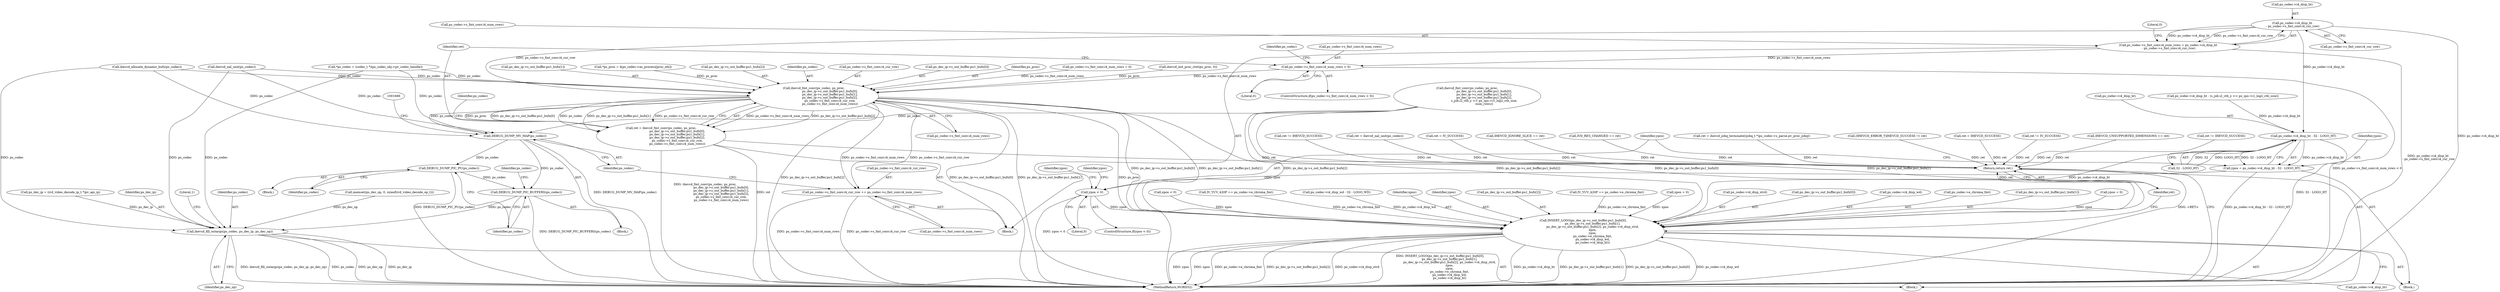 digraph "0_Android_a33f6725d7e9f92330f995ce2dcf4faa33f6433f@pointer" {
"1001601" [label="(Call,ps_codec->i4_disp_ht\n - ps_codec->s_fmt_conv.i4_cur_row)"];
"1001595" [label="(Call,ps_codec->s_fmt_conv.i4_num_rows = ps_codec->i4_disp_ht\n - ps_codec->s_fmt_conv.i4_cur_row)"];
"1001621" [label="(Call,ps_codec->s_fmt_conv.i4_num_rows < 0)"];
"1001637" [label="(Call,ihevcd_fmt_conv(ps_codec, ps_proc,\n                                  ps_dec_ip->s_out_buffer.pu1_bufs[0],\n                                  ps_dec_ip->s_out_buffer.pu1_bufs[1],\n                                  ps_dec_ip->s_out_buffer.pu1_bufs[2],\n                                  ps_codec->s_fmt_conv.i4_cur_row,\n                                  ps_codec->s_fmt_conv.i4_num_rows))"];
"1001635" [label="(Call,ret = ihevcd_fmt_conv(ps_codec, ps_proc,\n                                  ps_dec_ip->s_out_buffer.pu1_bufs[0],\n                                  ps_dec_ip->s_out_buffer.pu1_bufs[1],\n                                  ps_dec_ip->s_out_buffer.pu1_bufs[2],\n                                  ps_codec->s_fmt_conv.i4_cur_row,\n                                  ps_codec->s_fmt_conv.i4_num_rows))"];
"1001904" [label="(Return,return ret;)"];
"1001671" [label="(Call,ps_codec->s_fmt_conv.i4_cur_row += ps_codec->s_fmt_conv.i4_num_rows)"];
"1001682" [label="(Call,DEBUG_DUMP_MV_MAP(ps_codec))"];
"1001815" [label="(Call,DEBUG_DUMP_PIC_PU(ps_codec))"];
"1001817" [label="(Call,DEBUG_DUMP_PIC_BUFFERS(ps_codec))"];
"1001823" [label="(Call,ihevcd_fill_outargs(ps_codec, ps_dec_ip, ps_dec_op))"];
"1001868" [label="(Call,INSERT_LOGO(ps_dec_ip->s_out_buffer.pu1_bufs[0],\n                    ps_dec_ip->s_out_buffer.pu1_bufs[1],\n                    ps_dec_ip->s_out_buffer.pu1_bufs[2], ps_codec->i4_disp_strd,\n                    xpos,\n                    ypos,\n                    ps_codec->e_chroma_fmt,\n                    ps_codec->i4_disp_wd,\n                    ps_codec->i4_disp_ht))"];
"1001847" [label="(Call,ps_codec->i4_disp_ht - 32 - LOGO_HT)"];
"1001845" [label="(Call,ypos = ps_codec->i4_disp_ht - 32 - LOGO_HT)"];
"1001855" [label="(Call,ypos < 0)"];
"1001671" [label="(Call,ps_codec->s_fmt_conv.i4_cur_row += ps_codec->s_fmt_conv.i4_num_rows)"];
"1001113" [label="(Call,IHEVCD_UNSUPPORTED_DIMENSIONS == ret)"];
"1001222" [label="(Call,ret != IHEVCD_SUCCESS)"];
"1001845" [label="(Call,ypos = ps_codec->i4_disp_ht - 32 - LOGO_HT)"];
"1001857" [label="(Literal,0)"];
"1001601" [label="(Call,ps_codec->i4_disp_ht\n - ps_codec->s_fmt_conv.i4_cur_row)"];
"1000189" [label="(Call,memset(ps_dec_op, 0, sizeof(ivd_video_decode_op_t)))"];
"1001854" [label="(ControlStructure,if(ypos < 0))"];
"1001155" [label="(Call,ret != IHEVCD_SUCCESS)"];
"1001890" [label="(Call,ps_codec->i4_disp_strd)"];
"1001823" [label="(Call,ihevcd_fill_outargs(ps_codec, ps_dec_ip, ps_dec_op))"];
"1001602" [label="(Call,ps_codec->i4_disp_ht)"];
"1001587" [label="(Call,*ps_proc = &ps_codec->as_process[proc_idx])"];
"1001869" [label="(Call,ps_dec_ip->s_out_buffer.pu1_bufs[0])"];
"1001898" [label="(Call,ps_codec->i4_disp_wd)"];
"1001596" [label="(Call,ps_codec->s_fmt_conv.i4_num_rows)"];
"1001635" [label="(Call,ret = ihevcd_fmt_conv(ps_codec, ps_proc,\n                                  ps_dec_ip->s_out_buffer.pu1_bufs[0],\n                                  ps_dec_ip->s_out_buffer.pu1_bufs[1],\n                                  ps_dec_ip->s_out_buffer.pu1_bufs[2],\n                                  ps_codec->s_fmt_conv.i4_cur_row,\n                                  ps_codec->s_fmt_conv.i4_num_rows))"];
"1001682" [label="(Call,DEBUG_DUMP_MV_MAP(ps_codec))"];
"1000972" [label="(Call,ret = ihevcd_nal_unit(ps_codec))"];
"1001895" [label="(Call,ps_codec->e_chroma_fmt)"];
"1001863" [label="(Identifier,xpos)"];
"1001876" [label="(Call,ps_dec_ip->s_out_buffer.pu1_bufs[1])"];
"1001858" [label="(Call,ypos = 0)"];
"1000146" [label="(Call,ret = IV_SUCCESS)"];
"1001074" [label="(Call,IHEVCD_IGNORE_SLICE == ret)"];
"1001851" [label="(Call,32 - LOGO_HT)"];
"1001622" [label="(Call,ps_codec->s_fmt_conv.i4_num_rows)"];
"1001859" [label="(Identifier,ypos)"];
"1001672" [label="(Call,ps_codec->s_fmt_conv.i4_cur_row)"];
"1001905" [label="(Identifier,ret)"];
"1001862" [label="(Call,xpos < 0)"];
"1001901" [label="(Call,ps_codec->i4_disp_ht)"];
"1000172" [label="(Call,ps_dec_ip = (ivd_video_decode_ip_t *)pv_api_ip)"];
"1001654" [label="(Call,ps_dec_ip->s_out_buffer.pu1_bufs[2])"];
"1001243" [label="(Block,)"];
"1001110" [label="(Call,IVD_RES_CHANGED == ret)"];
"1001295" [label="(Call,IV_YUV_420P == ps_codec->e_chroma_fmt)"];
"1001627" [label="(Literal,0)"];
"1001636" [label="(Identifier,ret)"];
"1001904" [label="(Return,return ret;)"];
"1001612" [label="(Literal,0)"];
"1001384" [label="(Call,ret = ihevcd_jobq_terminate((jobq_t *)ps_codec->s_parse.pv_proc_jobq))"];
"1001825" [label="(Identifier,ps_dec_ip)"];
"1000974" [label="(Call,ihevcd_nal_unit(ps_codec))"];
"1001426" [label="(Call,(IHEVCD_ERROR_T)IHEVCD_SUCCESS != ret)"];
"1001605" [label="(Call,ps_codec->s_fmt_conv.i4_cur_row)"];
"1001818" [label="(Identifier,ps_codec)"];
"1000150" [label="(Call,*ps_codec = (codec_t *)(ps_codec_obj->pv_codec_handle))"];
"1001512" [label="(Call,ps_codec->i4_disp_ht - (s_job.i2_ctb_y << ps_sps->i1_log2_ctb_size))"];
"1001855" [label="(Call,ypos < 0)"];
"1001620" [label="(ControlStructure,if(ps_codec->s_fmt_conv.i4_num_rows < 0))"];
"1001837" [label="(Call,ps_codec->i4_disp_wd - 32 - LOGO_WD)"];
"1001638" [label="(Identifier,ps_codec)"];
"1001906" [label="(MethodReturn,WORD32)"];
"1001661" [label="(Call,ps_codec->s_fmt_conv.i4_cur_row)"];
"1001856" [label="(Identifier,ypos)"];
"1001683" [label="(Identifier,ps_codec)"];
"1001631" [label="(Identifier,ps_codec)"];
"1001640" [label="(Call,ps_dec_ip->s_out_buffer.pu1_bufs[0])"];
"1001847" [label="(Call,ps_codec->i4_disp_ht - 32 - LOGO_HT)"];
"1001637" [label="(Call,ihevcd_fmt_conv(ps_codec, ps_proc,\n                                  ps_dec_ip->s_out_buffer.pu1_bufs[0],\n                                  ps_dec_ip->s_out_buffer.pu1_bufs[1],\n                                  ps_dec_ip->s_out_buffer.pu1_bufs[2],\n                                  ps_codec->s_fmt_conv.i4_cur_row,\n                                  ps_codec->s_fmt_conv.i4_num_rows))"];
"1001833" [label="(Block,)"];
"1001829" [label="(Literal,1)"];
"1001639" [label="(Identifier,ps_proc)"];
"1001826" [label="(Identifier,ps_dec_op)"];
"1001666" [label="(Call,ps_codec->s_fmt_conv.i4_num_rows)"];
"1001585" [label="(Block,)"];
"1001814" [label="(Block,)"];
"1001893" [label="(Identifier,xpos)"];
"1001816" [label="(Identifier,ps_codec)"];
"1001894" [label="(Identifier,ypos)"];
"1001186" [label="(Call,ihevcd_allocate_dynamic_bufs(ps_codec))"];
"1000144" [label="(Block,)"];
"1001817" [label="(Call,DEBUG_DUMP_PIC_BUFFERS(ps_codec))"];
"1001628" [label="(Call,ps_codec->s_fmt_conv.i4_num_rows = 0)"];
"1001846" [label="(Identifier,ypos)"];
"1001824" [label="(Identifier,ps_codec)"];
"1001677" [label="(Call,ps_codec->s_fmt_conv.i4_num_rows)"];
"1001617" [label="(Call,ihevcd_init_proc_ctxt(ps_proc, 0))"];
"1001168" [label="(Call,ret = IHEVCD_SUCCESS)"];
"1001530" [label="(Call,ihevcd_fmt_conv(ps_codec, ps_proc,\n                                    ps_dec_ip->s_out_buffer.pu1_bufs[0],\n                                    ps_dec_ip->s_out_buffer.pu1_bufs[1],\n                                    ps_dec_ip->s_out_buffer.pu1_bufs[2],\n                                    s_job.i2_ctb_y << ps_sps->i1_log2_ctb_size,\n                                    num_rows))"];
"1001595" [label="(Call,ps_codec->s_fmt_conv.i4_num_rows = ps_codec->i4_disp_ht\n - ps_codec->s_fmt_conv.i4_cur_row)"];
"1001189" [label="(Call,ret != IV_SUCCESS)"];
"1001815" [label="(Call,DEBUG_DUMP_PIC_PU(ps_codec))"];
"1001674" [label="(Identifier,ps_codec)"];
"1001883" [label="(Call,ps_dec_ip->s_out_buffer.pu1_bufs[2])"];
"1001621" [label="(Call,ps_codec->s_fmt_conv.i4_num_rows < 0)"];
"1001821" [label="(Identifier,ps_codec)"];
"1001868" [label="(Call,INSERT_LOGO(ps_dec_ip->s_out_buffer.pu1_bufs[0],\n                    ps_dec_ip->s_out_buffer.pu1_bufs[1],\n                    ps_dec_ip->s_out_buffer.pu1_bufs[2], ps_codec->i4_disp_strd,\n                    xpos,\n                    ypos,\n                    ps_codec->e_chroma_fmt,\n                    ps_codec->i4_disp_wd,\n                    ps_codec->i4_disp_ht))"];
"1001848" [label="(Call,ps_codec->i4_disp_ht)"];
"1001575" [label="(Call,IV_YUV_420P == ps_codec->e_chroma_fmt)"];
"1001865" [label="(Call,xpos = 0)"];
"1001647" [label="(Call,ps_dec_ip->s_out_buffer.pu1_bufs[1])"];
"1001601" -> "1001595"  [label="AST: "];
"1001601" -> "1001605"  [label="CFG: "];
"1001602" -> "1001601"  [label="AST: "];
"1001605" -> "1001601"  [label="AST: "];
"1001595" -> "1001601"  [label="CFG: "];
"1001601" -> "1001906"  [label="DDG: ps_codec->i4_disp_ht"];
"1001601" -> "1001595"  [label="DDG: ps_codec->i4_disp_ht"];
"1001601" -> "1001595"  [label="DDG: ps_codec->s_fmt_conv.i4_cur_row"];
"1001601" -> "1001637"  [label="DDG: ps_codec->s_fmt_conv.i4_cur_row"];
"1001601" -> "1001847"  [label="DDG: ps_codec->i4_disp_ht"];
"1001595" -> "1001585"  [label="AST: "];
"1001596" -> "1001595"  [label="AST: "];
"1001612" -> "1001595"  [label="CFG: "];
"1001595" -> "1001906"  [label="DDG: ps_codec->i4_disp_ht\n - ps_codec->s_fmt_conv.i4_cur_row"];
"1001595" -> "1001621"  [label="DDG: ps_codec->s_fmt_conv.i4_num_rows"];
"1001621" -> "1001620"  [label="AST: "];
"1001621" -> "1001627"  [label="CFG: "];
"1001622" -> "1001621"  [label="AST: "];
"1001627" -> "1001621"  [label="AST: "];
"1001631" -> "1001621"  [label="CFG: "];
"1001636" -> "1001621"  [label="CFG: "];
"1001621" -> "1001906"  [label="DDG: ps_codec->s_fmt_conv.i4_num_rows < 0"];
"1001621" -> "1001637"  [label="DDG: ps_codec->s_fmt_conv.i4_num_rows"];
"1001637" -> "1001635"  [label="AST: "];
"1001637" -> "1001666"  [label="CFG: "];
"1001638" -> "1001637"  [label="AST: "];
"1001639" -> "1001637"  [label="AST: "];
"1001640" -> "1001637"  [label="AST: "];
"1001647" -> "1001637"  [label="AST: "];
"1001654" -> "1001637"  [label="AST: "];
"1001661" -> "1001637"  [label="AST: "];
"1001666" -> "1001637"  [label="AST: "];
"1001635" -> "1001637"  [label="CFG: "];
"1001637" -> "1001906"  [label="DDG: ps_dec_ip->s_out_buffer.pu1_bufs[2]"];
"1001637" -> "1001906"  [label="DDG: ps_dec_ip->s_out_buffer.pu1_bufs[0]"];
"1001637" -> "1001906"  [label="DDG: ps_dec_ip->s_out_buffer.pu1_bufs[1]"];
"1001637" -> "1001906"  [label="DDG: ps_proc"];
"1001637" -> "1001635"  [label="DDG: ps_codec->s_fmt_conv.i4_num_rows"];
"1001637" -> "1001635"  [label="DDG: ps_dec_ip->s_out_buffer.pu1_bufs[2]"];
"1001637" -> "1001635"  [label="DDG: ps_proc"];
"1001637" -> "1001635"  [label="DDG: ps_dec_ip->s_out_buffer.pu1_bufs[0]"];
"1001637" -> "1001635"  [label="DDG: ps_codec"];
"1001637" -> "1001635"  [label="DDG: ps_dec_ip->s_out_buffer.pu1_bufs[1]"];
"1001637" -> "1001635"  [label="DDG: ps_codec->s_fmt_conv.i4_cur_row"];
"1000150" -> "1001637"  [label="DDG: ps_codec"];
"1000974" -> "1001637"  [label="DDG: ps_codec"];
"1001186" -> "1001637"  [label="DDG: ps_codec"];
"1001587" -> "1001637"  [label="DDG: ps_proc"];
"1001617" -> "1001637"  [label="DDG: ps_proc"];
"1001628" -> "1001637"  [label="DDG: ps_codec->s_fmt_conv.i4_num_rows"];
"1001637" -> "1001671"  [label="DDG: ps_codec->s_fmt_conv.i4_num_rows"];
"1001637" -> "1001671"  [label="DDG: ps_codec->s_fmt_conv.i4_cur_row"];
"1001637" -> "1001682"  [label="DDG: ps_codec"];
"1001637" -> "1001868"  [label="DDG: ps_dec_ip->s_out_buffer.pu1_bufs[0]"];
"1001637" -> "1001868"  [label="DDG: ps_dec_ip->s_out_buffer.pu1_bufs[1]"];
"1001637" -> "1001868"  [label="DDG: ps_dec_ip->s_out_buffer.pu1_bufs[2]"];
"1001635" -> "1001585"  [label="AST: "];
"1001636" -> "1001635"  [label="AST: "];
"1001674" -> "1001635"  [label="CFG: "];
"1001635" -> "1001906"  [label="DDG: ret"];
"1001635" -> "1001906"  [label="DDG: ihevcd_fmt_conv(ps_codec, ps_proc,\n                                  ps_dec_ip->s_out_buffer.pu1_bufs[0],\n                                  ps_dec_ip->s_out_buffer.pu1_bufs[1],\n                                  ps_dec_ip->s_out_buffer.pu1_bufs[2],\n                                  ps_codec->s_fmt_conv.i4_cur_row,\n                                  ps_codec->s_fmt_conv.i4_num_rows)"];
"1001635" -> "1001904"  [label="DDG: ret"];
"1001904" -> "1000144"  [label="AST: "];
"1001904" -> "1001905"  [label="CFG: "];
"1001905" -> "1001904"  [label="AST: "];
"1001906" -> "1001904"  [label="CFG: "];
"1001904" -> "1001906"  [label="DDG: <RET>"];
"1001905" -> "1001904"  [label="DDG: ret"];
"1001384" -> "1001904"  [label="DDG: ret"];
"1001155" -> "1001904"  [label="DDG: ret"];
"1001189" -> "1001904"  [label="DDG: ret"];
"1001168" -> "1001904"  [label="DDG: ret"];
"1001074" -> "1001904"  [label="DDG: ret"];
"1000146" -> "1001904"  [label="DDG: ret"];
"1001222" -> "1001904"  [label="DDG: ret"];
"1000972" -> "1001904"  [label="DDG: ret"];
"1001113" -> "1001904"  [label="DDG: ret"];
"1001426" -> "1001904"  [label="DDG: ret"];
"1001110" -> "1001904"  [label="DDG: ret"];
"1001671" -> "1001585"  [label="AST: "];
"1001671" -> "1001677"  [label="CFG: "];
"1001672" -> "1001671"  [label="AST: "];
"1001677" -> "1001671"  [label="AST: "];
"1001683" -> "1001671"  [label="CFG: "];
"1001671" -> "1001906"  [label="DDG: ps_codec->s_fmt_conv.i4_cur_row"];
"1001671" -> "1001906"  [label="DDG: ps_codec->s_fmt_conv.i4_num_rows"];
"1001682" -> "1001243"  [label="AST: "];
"1001682" -> "1001683"  [label="CFG: "];
"1001683" -> "1001682"  [label="AST: "];
"1001686" -> "1001682"  [label="CFG: "];
"1001682" -> "1001906"  [label="DDG: DEBUG_DUMP_MV_MAP(ps_codec)"];
"1000974" -> "1001682"  [label="DDG: ps_codec"];
"1001186" -> "1001682"  [label="DDG: ps_codec"];
"1000150" -> "1001682"  [label="DDG: ps_codec"];
"1001530" -> "1001682"  [label="DDG: ps_codec"];
"1001682" -> "1001815"  [label="DDG: ps_codec"];
"1001682" -> "1001817"  [label="DDG: ps_codec"];
"1001815" -> "1001814"  [label="AST: "];
"1001815" -> "1001816"  [label="CFG: "];
"1001816" -> "1001815"  [label="AST: "];
"1001818" -> "1001815"  [label="CFG: "];
"1001815" -> "1001906"  [label="DDG: DEBUG_DUMP_PIC_PU(ps_codec)"];
"1001815" -> "1001817"  [label="DDG: ps_codec"];
"1001817" -> "1001243"  [label="AST: "];
"1001817" -> "1001818"  [label="CFG: "];
"1001818" -> "1001817"  [label="AST: "];
"1001821" -> "1001817"  [label="CFG: "];
"1001817" -> "1001906"  [label="DDG: DEBUG_DUMP_PIC_BUFFERS(ps_codec)"];
"1001817" -> "1001823"  [label="DDG: ps_codec"];
"1001823" -> "1000144"  [label="AST: "];
"1001823" -> "1001826"  [label="CFG: "];
"1001824" -> "1001823"  [label="AST: "];
"1001825" -> "1001823"  [label="AST: "];
"1001826" -> "1001823"  [label="AST: "];
"1001829" -> "1001823"  [label="CFG: "];
"1001823" -> "1001906"  [label="DDG: ps_dec_ip"];
"1001823" -> "1001906"  [label="DDG: ihevcd_fill_outargs(ps_codec, ps_dec_ip, ps_dec_op)"];
"1001823" -> "1001906"  [label="DDG: ps_codec"];
"1001823" -> "1001906"  [label="DDG: ps_dec_op"];
"1000150" -> "1001823"  [label="DDG: ps_codec"];
"1000974" -> "1001823"  [label="DDG: ps_codec"];
"1001186" -> "1001823"  [label="DDG: ps_codec"];
"1000172" -> "1001823"  [label="DDG: ps_dec_ip"];
"1000189" -> "1001823"  [label="DDG: ps_dec_op"];
"1001868" -> "1001833"  [label="AST: "];
"1001868" -> "1001901"  [label="CFG: "];
"1001869" -> "1001868"  [label="AST: "];
"1001876" -> "1001868"  [label="AST: "];
"1001883" -> "1001868"  [label="AST: "];
"1001890" -> "1001868"  [label="AST: "];
"1001893" -> "1001868"  [label="AST: "];
"1001894" -> "1001868"  [label="AST: "];
"1001895" -> "1001868"  [label="AST: "];
"1001898" -> "1001868"  [label="AST: "];
"1001901" -> "1001868"  [label="AST: "];
"1001905" -> "1001868"  [label="CFG: "];
"1001868" -> "1001906"  [label="DDG: ypos"];
"1001868" -> "1001906"  [label="DDG: xpos"];
"1001868" -> "1001906"  [label="DDG: ps_codec->e_chroma_fmt"];
"1001868" -> "1001906"  [label="DDG: ps_dec_ip->s_out_buffer.pu1_bufs[2]"];
"1001868" -> "1001906"  [label="DDG: ps_codec->i4_disp_strd"];
"1001868" -> "1001906"  [label="DDG: INSERT_LOGO(ps_dec_ip->s_out_buffer.pu1_bufs[0],\n                    ps_dec_ip->s_out_buffer.pu1_bufs[1],\n                    ps_dec_ip->s_out_buffer.pu1_bufs[2], ps_codec->i4_disp_strd,\n                    xpos,\n                    ypos,\n                    ps_codec->e_chroma_fmt,\n                    ps_codec->i4_disp_wd,\n                    ps_codec->i4_disp_ht)"];
"1001868" -> "1001906"  [label="DDG: ps_codec->i4_disp_ht"];
"1001868" -> "1001906"  [label="DDG: ps_dec_ip->s_out_buffer.pu1_bufs[1]"];
"1001868" -> "1001906"  [label="DDG: ps_dec_ip->s_out_buffer.pu1_bufs[0]"];
"1001868" -> "1001906"  [label="DDG: ps_codec->i4_disp_wd"];
"1001530" -> "1001868"  [label="DDG: ps_dec_ip->s_out_buffer.pu1_bufs[0]"];
"1001530" -> "1001868"  [label="DDG: ps_dec_ip->s_out_buffer.pu1_bufs[1]"];
"1001530" -> "1001868"  [label="DDG: ps_dec_ip->s_out_buffer.pu1_bufs[2]"];
"1001862" -> "1001868"  [label="DDG: xpos"];
"1001865" -> "1001868"  [label="DDG: xpos"];
"1001858" -> "1001868"  [label="DDG: ypos"];
"1001855" -> "1001868"  [label="DDG: ypos"];
"1001575" -> "1001868"  [label="DDG: ps_codec->e_chroma_fmt"];
"1001295" -> "1001868"  [label="DDG: ps_codec->e_chroma_fmt"];
"1001837" -> "1001868"  [label="DDG: ps_codec->i4_disp_wd"];
"1001847" -> "1001868"  [label="DDG: ps_codec->i4_disp_ht"];
"1001847" -> "1001845"  [label="AST: "];
"1001847" -> "1001851"  [label="CFG: "];
"1001848" -> "1001847"  [label="AST: "];
"1001851" -> "1001847"  [label="AST: "];
"1001845" -> "1001847"  [label="CFG: "];
"1001847" -> "1001906"  [label="DDG: 32 - LOGO_HT"];
"1001847" -> "1001845"  [label="DDG: ps_codec->i4_disp_ht"];
"1001847" -> "1001845"  [label="DDG: 32 - LOGO_HT"];
"1001512" -> "1001847"  [label="DDG: ps_codec->i4_disp_ht"];
"1001851" -> "1001847"  [label="DDG: 32"];
"1001851" -> "1001847"  [label="DDG: LOGO_HT"];
"1001845" -> "1001833"  [label="AST: "];
"1001846" -> "1001845"  [label="AST: "];
"1001856" -> "1001845"  [label="CFG: "];
"1001845" -> "1001906"  [label="DDG: ps_codec->i4_disp_ht - 32 - LOGO_HT"];
"1001845" -> "1001855"  [label="DDG: ypos"];
"1001855" -> "1001854"  [label="AST: "];
"1001855" -> "1001857"  [label="CFG: "];
"1001856" -> "1001855"  [label="AST: "];
"1001857" -> "1001855"  [label="AST: "];
"1001859" -> "1001855"  [label="CFG: "];
"1001863" -> "1001855"  [label="CFG: "];
"1001855" -> "1001906"  [label="DDG: ypos < 0"];
}
